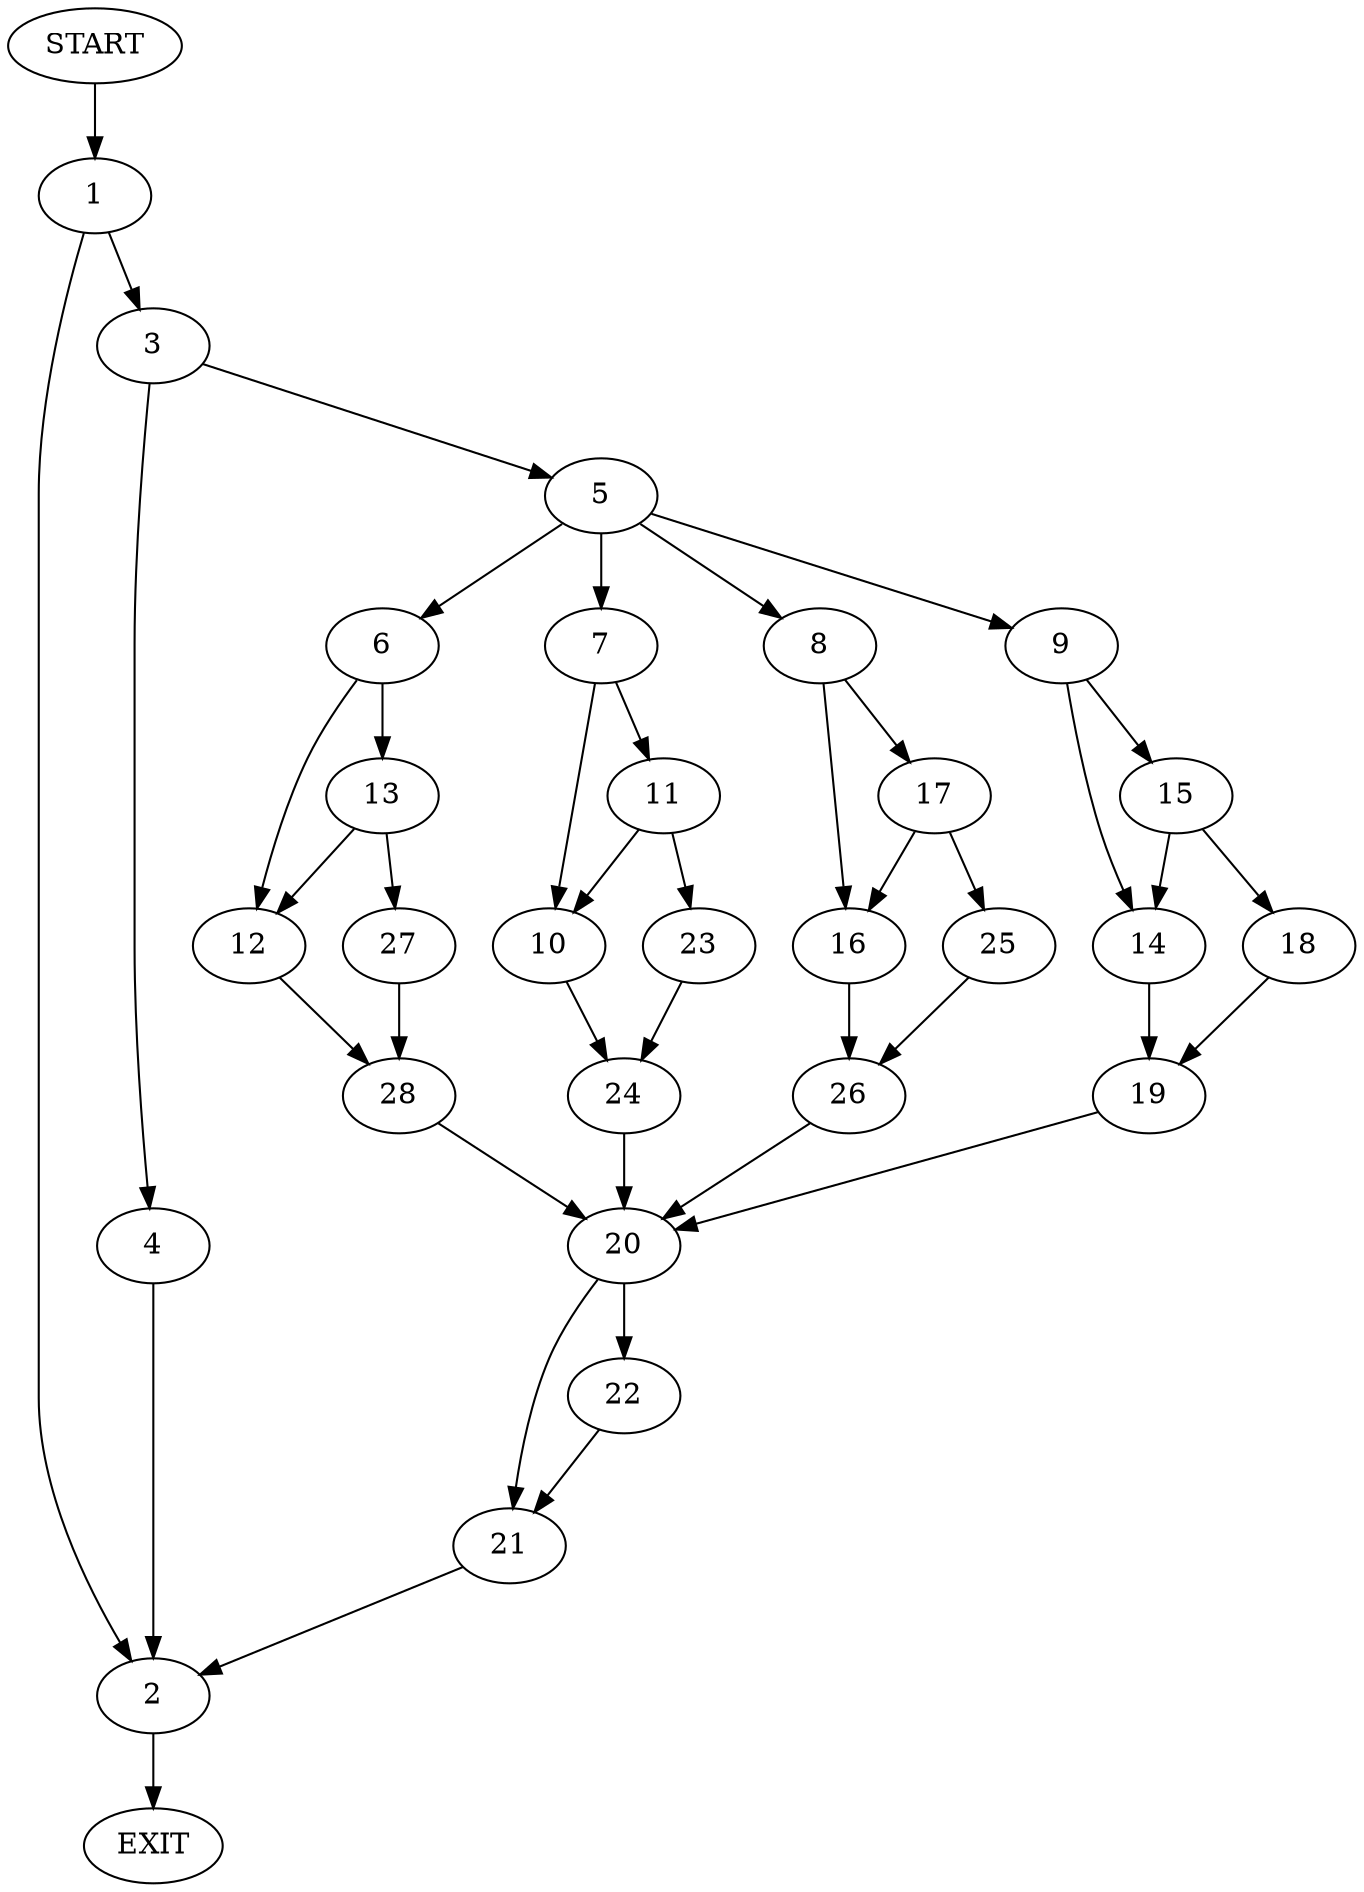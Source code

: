 digraph {
0 [label="START"]
29 [label="EXIT"]
0 -> 1
1 -> 2
1 -> 3
3 -> 4
3 -> 5
2 -> 29
5 -> 6
5 -> 7
5 -> 8
5 -> 9
4 -> 2
7 -> 10
7 -> 11
6 -> 12
6 -> 13
9 -> 14
9 -> 15
8 -> 16
8 -> 17
15 -> 18
15 -> 14
14 -> 19
18 -> 19
19 -> 20
20 -> 21
20 -> 22
11 -> 10
11 -> 23
10 -> 24
23 -> 24
24 -> 20
17 -> 16
17 -> 25
16 -> 26
25 -> 26
26 -> 20
13 -> 12
13 -> 27
12 -> 28
27 -> 28
28 -> 20
21 -> 2
22 -> 21
}
